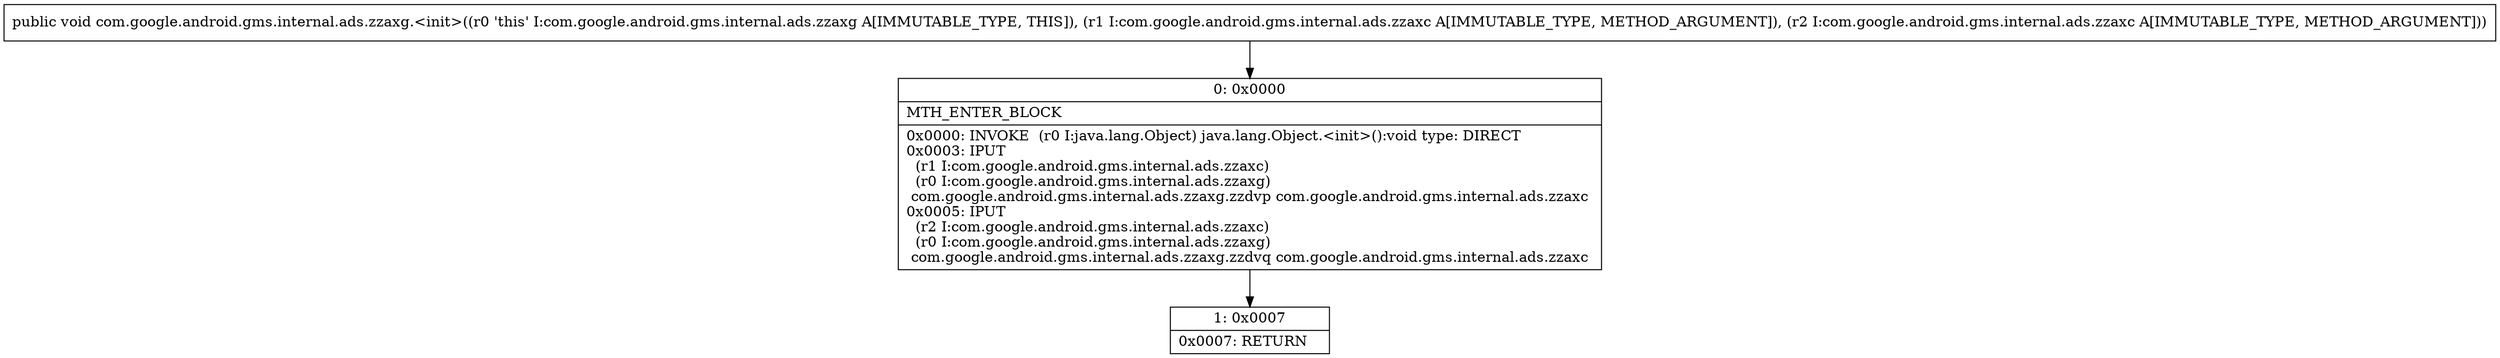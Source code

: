 digraph "CFG forcom.google.android.gms.internal.ads.zzaxg.\<init\>(Lcom\/google\/android\/gms\/internal\/ads\/zzaxc;Lcom\/google\/android\/gms\/internal\/ads\/zzaxc;)V" {
Node_0 [shape=record,label="{0\:\ 0x0000|MTH_ENTER_BLOCK\l|0x0000: INVOKE  (r0 I:java.lang.Object) java.lang.Object.\<init\>():void type: DIRECT \l0x0003: IPUT  \l  (r1 I:com.google.android.gms.internal.ads.zzaxc)\l  (r0 I:com.google.android.gms.internal.ads.zzaxg)\l com.google.android.gms.internal.ads.zzaxg.zzdvp com.google.android.gms.internal.ads.zzaxc \l0x0005: IPUT  \l  (r2 I:com.google.android.gms.internal.ads.zzaxc)\l  (r0 I:com.google.android.gms.internal.ads.zzaxg)\l com.google.android.gms.internal.ads.zzaxg.zzdvq com.google.android.gms.internal.ads.zzaxc \l}"];
Node_1 [shape=record,label="{1\:\ 0x0007|0x0007: RETURN   \l}"];
MethodNode[shape=record,label="{public void com.google.android.gms.internal.ads.zzaxg.\<init\>((r0 'this' I:com.google.android.gms.internal.ads.zzaxg A[IMMUTABLE_TYPE, THIS]), (r1 I:com.google.android.gms.internal.ads.zzaxc A[IMMUTABLE_TYPE, METHOD_ARGUMENT]), (r2 I:com.google.android.gms.internal.ads.zzaxc A[IMMUTABLE_TYPE, METHOD_ARGUMENT])) }"];
MethodNode -> Node_0;
Node_0 -> Node_1;
}

